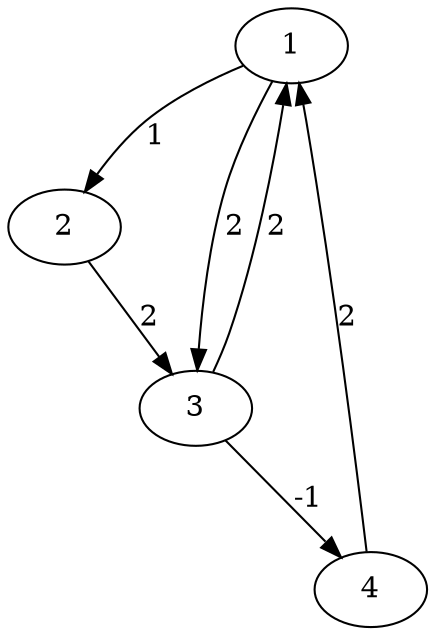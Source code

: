 digraph {
    1 -> 2[label="1", weight="1"];
    1 -> 3[label="2", weight="2"];
    2 -> 3[label="2", weights="2"];
    3 -> 4[label="-1", weight="-1"];
    3 -> 1[label="2", weight="2"];
    4 -> 1[label="2", weight="2"];
}